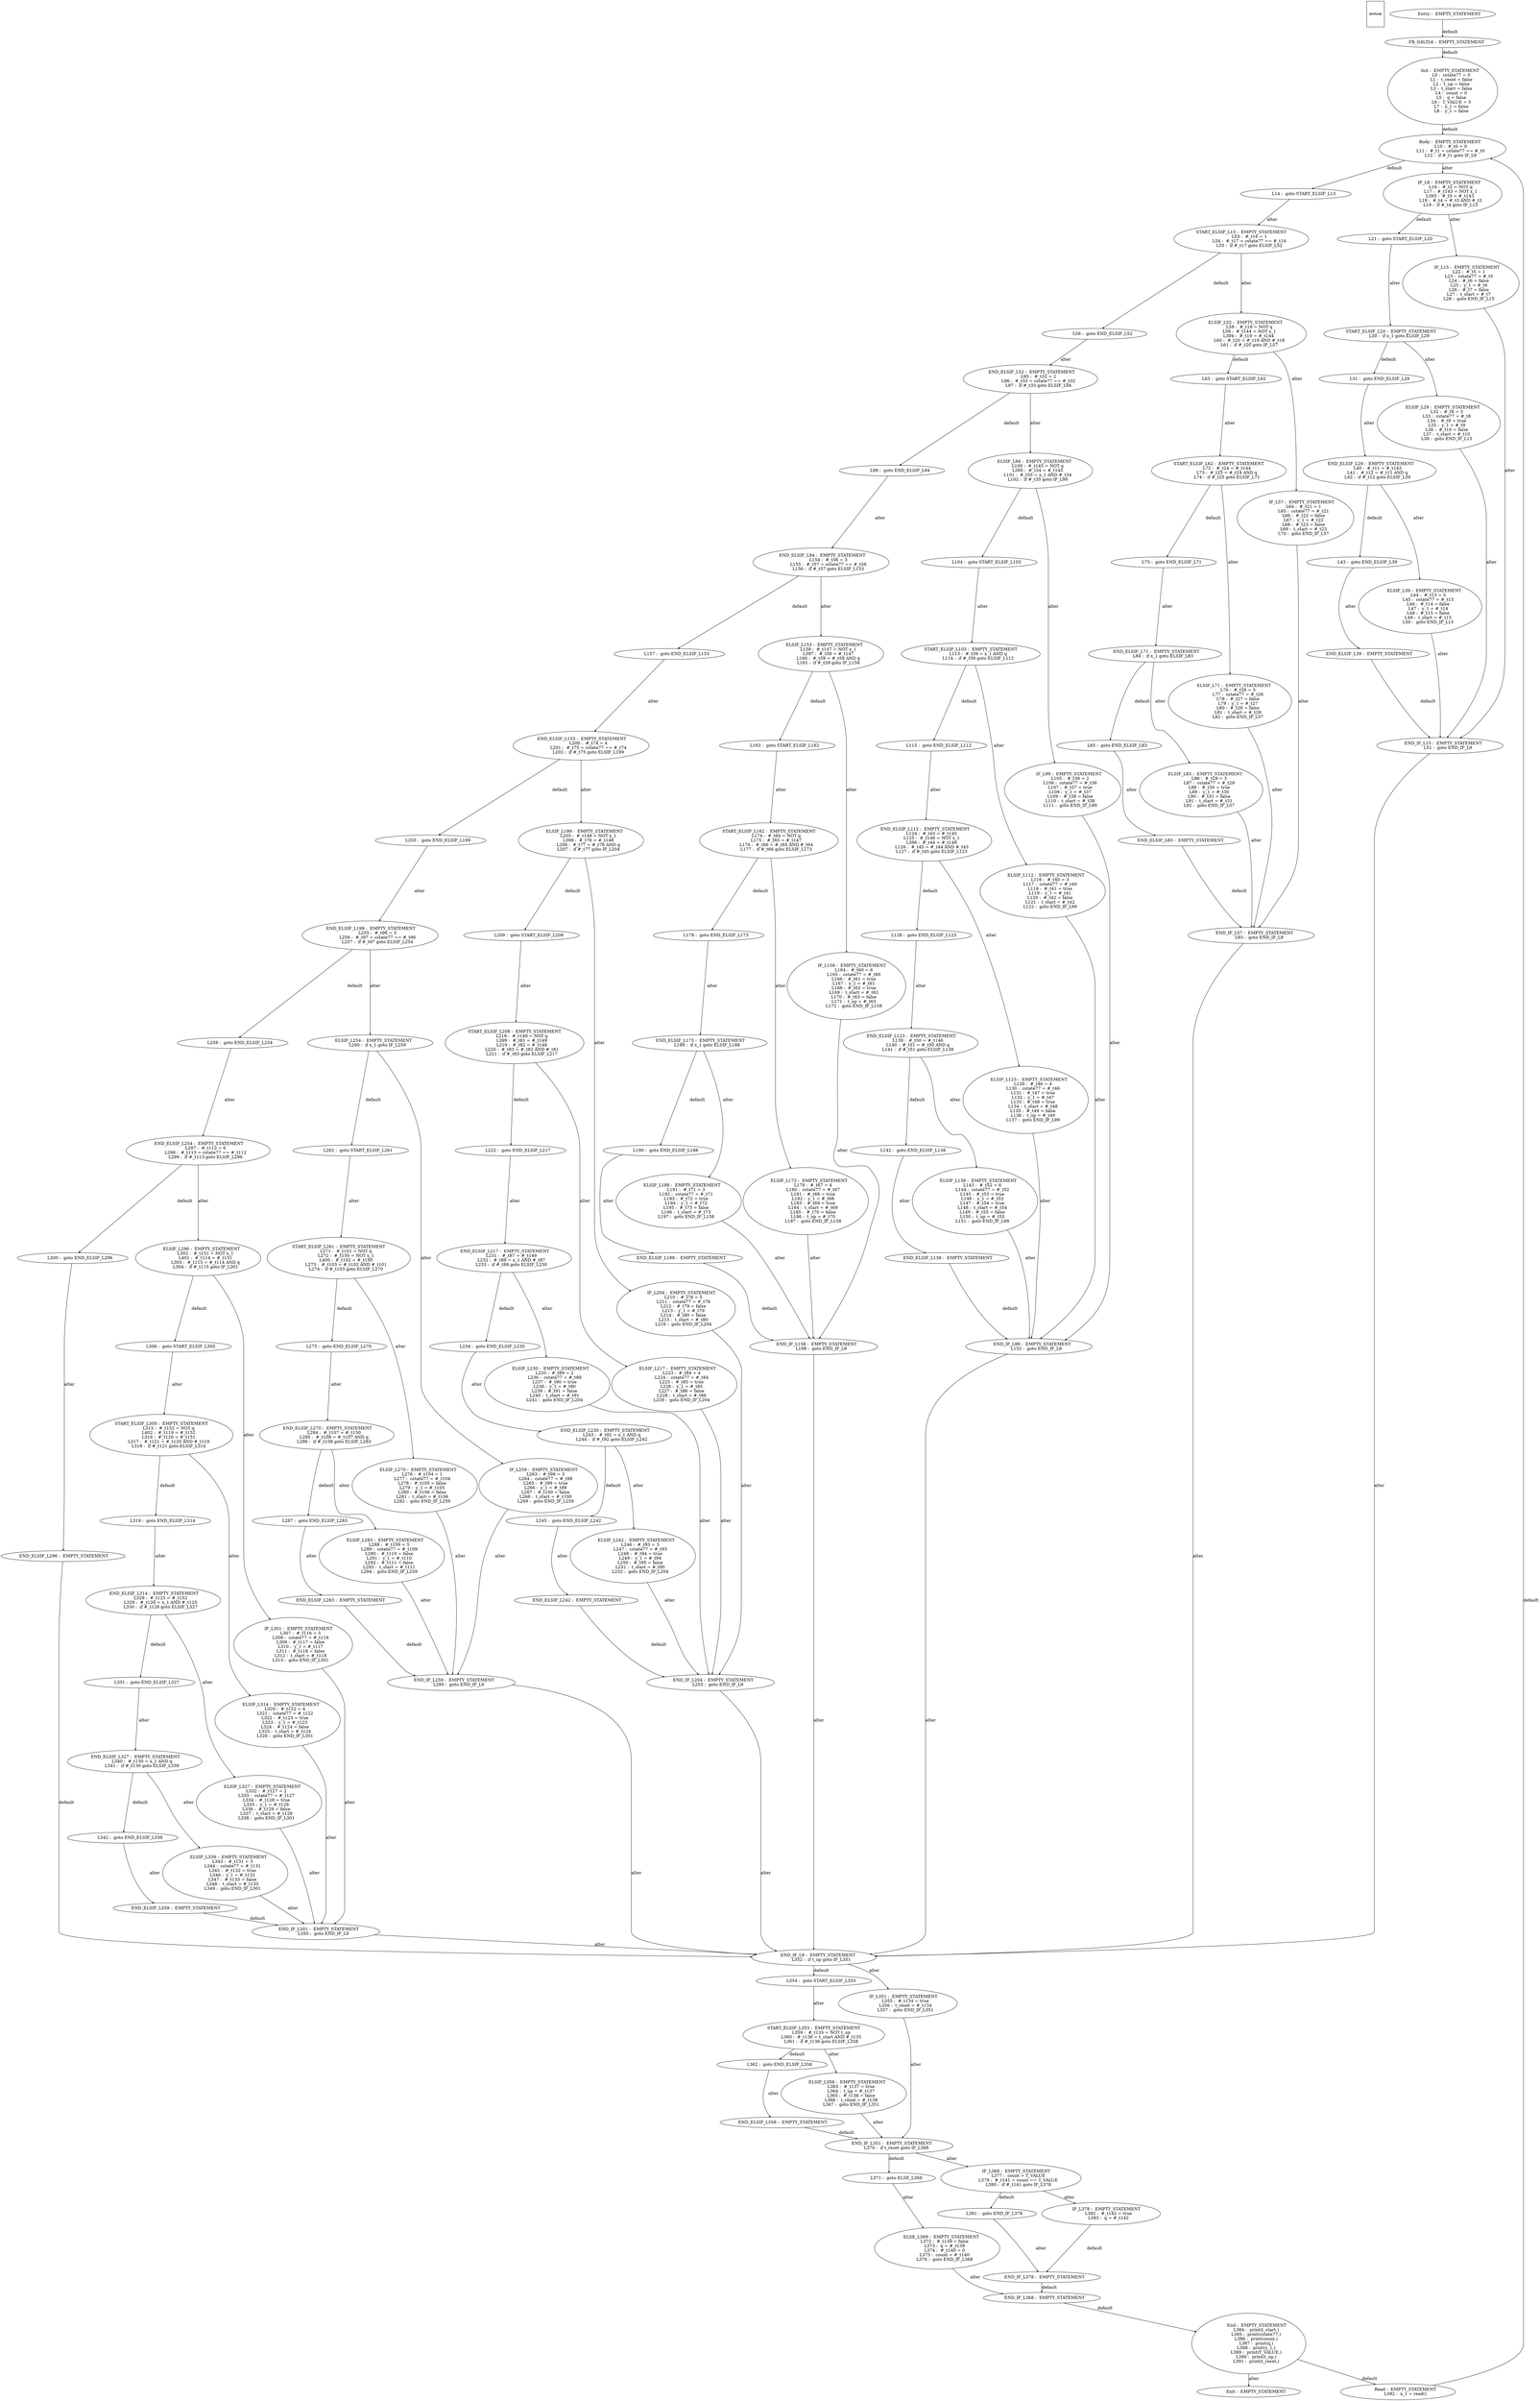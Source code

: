 digraph G {
  ranksep=.25;
  edge [arrowsize=.5]
  domNode [shape=rectangle, fontname="ArialNarrow",
        fontsize=12,  height=1.2];
  "      FB_G4LTL6 :  EMPTY_STATEMENT
"; "           Init :  EMPTY_STATEMENT
             L0 :  cstate77 = 0
             L1 :  t_reset = false
             L2 :  t_up = false
             L3 :  t_start = false
             L4 :  count = 0
             L5 :  q = false
             L6 :  T_VALUE = 5
             L7 :  x_1 = false
             L8 :  y_1 = false
"; "           Body :  EMPTY_STATEMENT
            L10 :  #_t0 = 0
            L11 :  #_t1 = cstate77 == #_t0
            L12 :  if #_t1 goto IF_L9
"; "            L14 :  goto START_ELSIF_L13
"; "          IF_L9 :  EMPTY_STATEMENT
            L16 :  #_t2 = NOT q
            L17 :  #_t143 = NOT x_1
           L393 :  #_t3 = #_t143
            L18 :  #_t4 = #_t3 AND #_t2
            L19 :  if #_t4 goto IF_L15
"; "            L21 :  goto START_ELSIF_L20
"; "         IF_L15 :  EMPTY_STATEMENT
            L22 :  #_t5 = 1
            L23 :  cstate77 = #_t5
            L24 :  #_t6 = false
            L25 :  y_1 = #_t6
            L26 :  #_t7 = false
            L27 :  t_start = #_t7
            L28 :  goto END_IF_L15
"; "START_ELSIF_L20 :  EMPTY_STATEMENT
            L30 :  if x_1 goto ELSIF_L29
"; "            L31 :  goto END_ELSIF_L29
"; "      ELSIF_L29 :  EMPTY_STATEMENT
            L32 :  #_t8 = 3
            L33 :  cstate77 = #_t8
            L34 :  #_t9 = true
            L35 :  y_1 = #_t9
            L36 :  #_t10 = false
            L37 :  t_start = #_t10
            L38 :  goto END_IF_L15
"; "  END_ELSIF_L29 :  EMPTY_STATEMENT
            L40 :  #_t11 = #_t143
            L41 :  #_t12 = #_t11 AND q
            L42 :  if #_t12 goto ELSIF_L39
"; "            L43 :  goto END_ELSIF_L39
"; "      ELSIF_L39 :  EMPTY_STATEMENT
            L44 :  #_t13 = 5
            L45 :  cstate77 = #_t13
            L46 :  #_t14 = false
            L47 :  y_1 = #_t14
            L48 :  #_t15 = false
            L49 :  t_start = #_t15
            L50 :  goto END_IF_L15
"; "  END_ELSIF_L39 :  EMPTY_STATEMENT
"; "     END_IF_L15 :  EMPTY_STATEMENT
            L51 :  goto END_IF_L9
"; "START_ELSIF_L13 :  EMPTY_STATEMENT
            L53 :  #_t16 = 1
            L54 :  #_t17 = cstate77 == #_t16
            L55 :  if #_t17 goto ELSIF_L52
"; "            L56 :  goto END_ELSIF_L52
"; "      ELSIF_L52 :  EMPTY_STATEMENT
            L58 :  #_t18 = NOT q
            L59 :  #_t144 = NOT x_1
           L394 :  #_t19 = #_t144
            L60 :  #_t20 = #_t19 AND #_t18
            L61 :  if #_t20 goto IF_L57
"; "            L63 :  goto START_ELSIF_L62
"; "         IF_L57 :  EMPTY_STATEMENT
            L64 :  #_t21 = 1
            L65 :  cstate77 = #_t21
            L66 :  #_t22 = false
            L67 :  y_1 = #_t22
            L68 :  #_t23 = false
            L69 :  t_start = #_t23
            L70 :  goto END_IF_L57
"; "START_ELSIF_L62 :  EMPTY_STATEMENT
            L72 :  #_t24 = #_t144
            L73 :  #_t25 = #_t24 AND q
            L74 :  if #_t25 goto ELSIF_L71
"; "            L75 :  goto END_ELSIF_L71
"; "      ELSIF_L71 :  EMPTY_STATEMENT
            L76 :  #_t26 = 5
            L77 :  cstate77 = #_t26
            L78 :  #_t27 = false
            L79 :  y_1 = #_t27
            L80 :  #_t28 = false
            L81 :  t_start = #_t28
            L82 :  goto END_IF_L57
"; "  END_ELSIF_L71 :  EMPTY_STATEMENT
            L84 :  if x_1 goto ELSIF_L83
"; "            L85 :  goto END_ELSIF_L83
"; "      ELSIF_L83 :  EMPTY_STATEMENT
            L86 :  #_t29 = 3
            L87 :  cstate77 = #_t29
            L88 :  #_t30 = true
            L89 :  y_1 = #_t30
            L90 :  #_t31 = false
            L91 :  t_start = #_t31
            L92 :  goto END_IF_L57
"; "  END_ELSIF_L83 :  EMPTY_STATEMENT
"; "     END_IF_L57 :  EMPTY_STATEMENT
            L93 :  goto END_IF_L9
"; "  END_ELSIF_L52 :  EMPTY_STATEMENT
            L95 :  #_t32 = 2
            L96 :  #_t33 = cstate77 == #_t32
            L97 :  if #_t33 goto ELSIF_L94
"; "            L98 :  goto END_ELSIF_L94
"; "      ELSIF_L94 :  EMPTY_STATEMENT
           L100 :  #_t145 = NOT q
           L395 :  #_t34 = #_t145
           L101 :  #_t35 = x_1 AND #_t34
           L102 :  if #_t35 goto IF_L99
"; "           L104 :  goto START_ELSIF_L103
"; "         IF_L99 :  EMPTY_STATEMENT
           L105 :  #_t36 = 2
           L106 :  cstate77 = #_t36
           L107 :  #_t37 = true
           L108 :  y_1 = #_t37
           L109 :  #_t38 = false
           L110 :  t_start = #_t38
           L111 :  goto END_IF_L99
"; "START_ELSIF_L103 :  EMPTY_STATEMENT
           L113 :  #_t39 = x_1 AND q
           L114 :  if #_t39 goto ELSIF_L112
"; "           L115 :  goto END_ELSIF_L112
"; "     ELSIF_L112 :  EMPTY_STATEMENT
           L116 :  #_t40 = 3
           L117 :  cstate77 = #_t40
           L118 :  #_t41 = true
           L119 :  y_1 = #_t41
           L120 :  #_t42 = false
           L121 :  t_start = #_t42
           L122 :  goto END_IF_L99
"; " END_ELSIF_L112 :  EMPTY_STATEMENT
           L124 :  #_t43 = #_t145
           L125 :  #_t146 = NOT x_1
           L396 :  #_t44 = #_t146
           L126 :  #_t45 = #_t44 AND #_t43
           L127 :  if #_t45 goto ELSIF_L123
"; "           L128 :  goto END_ELSIF_L123
"; "     ELSIF_L123 :  EMPTY_STATEMENT
           L129 :  #_t46 = 4
           L130 :  cstate77 = #_t46
           L131 :  #_t47 = true
           L132 :  y_1 = #_t47
           L133 :  #_t48 = true
           L134 :  t_start = #_t48
           L135 :  #_t49 = false
           L136 :  t_up = #_t49
           L137 :  goto END_IF_L99
"; " END_ELSIF_L123 :  EMPTY_STATEMENT
           L139 :  #_t50 = #_t146
           L140 :  #_t51 = #_t50 AND q
           L141 :  if #_t51 goto ELSIF_L138
"; "           L142 :  goto END_ELSIF_L138
"; "     ELSIF_L138 :  EMPTY_STATEMENT
           L143 :  #_t52 = 6
           L144 :  cstate77 = #_t52
           L145 :  #_t53 = true
           L146 :  y_1 = #_t53
           L147 :  #_t54 = true
           L148 :  t_start = #_t54
           L149 :  #_t55 = false
           L150 :  t_up = #_t55
           L151 :  goto END_IF_L99
"; " END_ELSIF_L138 :  EMPTY_STATEMENT
"; "     END_IF_L99 :  EMPTY_STATEMENT
           L152 :  goto END_IF_L9
"; "  END_ELSIF_L94 :  EMPTY_STATEMENT
           L154 :  #_t56 = 3
           L155 :  #_t57 = cstate77 == #_t56
           L156 :  if #_t57 goto ELSIF_L153
"; "           L157 :  goto END_ELSIF_L153
"; "     ELSIF_L153 :  EMPTY_STATEMENT
           L159 :  #_t147 = NOT x_1
           L397 :  #_t58 = #_t147
           L160 :  #_t59 = #_t58 AND q
           L161 :  if #_t59 goto IF_L158
"; "           L163 :  goto START_ELSIF_L162
"; "        IF_L158 :  EMPTY_STATEMENT
           L164 :  #_t60 = 6
           L165 :  cstate77 = #_t60
           L166 :  #_t61 = true
           L167 :  y_1 = #_t61
           L168 :  #_t62 = true
           L169 :  t_start = #_t62
           L170 :  #_t63 = false
           L171 :  t_up = #_t63
           L172 :  goto END_IF_L158
"; "START_ELSIF_L162 :  EMPTY_STATEMENT
           L174 :  #_t64 = NOT q
           L175 :  #_t65 = #_t147
           L176 :  #_t66 = #_t65 AND #_t64
           L177 :  if #_t66 goto ELSIF_L173
"; "           L178 :  goto END_ELSIF_L173
"; "     ELSIF_L173 :  EMPTY_STATEMENT
           L179 :  #_t67 = 4
           L180 :  cstate77 = #_t67
           L181 :  #_t68 = true
           L182 :  y_1 = #_t68
           L183 :  #_t69 = true
           L184 :  t_start = #_t69
           L185 :  #_t70 = false
           L186 :  t_up = #_t70
           L187 :  goto END_IF_L158
"; " END_ELSIF_L173 :  EMPTY_STATEMENT
           L189 :  if x_1 goto ELSIF_L188
"; "           L190 :  goto END_ELSIF_L188
"; "     ELSIF_L188 :  EMPTY_STATEMENT
           L191 :  #_t71 = 3
           L192 :  cstate77 = #_t71
           L193 :  #_t72 = true
           L194 :  y_1 = #_t72
           L195 :  #_t73 = false
           L196 :  t_start = #_t73
           L197 :  goto END_IF_L158
"; " END_ELSIF_L188 :  EMPTY_STATEMENT
"; "    END_IF_L158 :  EMPTY_STATEMENT
           L198 :  goto END_IF_L9
"; " END_ELSIF_L153 :  EMPTY_STATEMENT
           L200 :  #_t74 = 4
           L201 :  #_t75 = cstate77 == #_t74
           L202 :  if #_t75 goto ELSIF_L199
"; "           L203 :  goto END_ELSIF_L199
"; "     ELSIF_L199 :  EMPTY_STATEMENT
           L205 :  #_t148 = NOT x_1
           L398 :  #_t76 = #_t148
           L206 :  #_t77 = #_t76 AND q
           L207 :  if #_t77 goto IF_L204
"; "           L209 :  goto START_ELSIF_L208
"; "        IF_L204 :  EMPTY_STATEMENT
           L210 :  #_t78 = 5
           L211 :  cstate77 = #_t78
           L212 :  #_t79 = false
           L213 :  y_1 = #_t79
           L214 :  #_t80 = false
           L215 :  t_start = #_t80
           L216 :  goto END_IF_L204
"; "START_ELSIF_L208 :  EMPTY_STATEMENT
           L218 :  #_t149 = NOT q
           L399 :  #_t81 = #_t149
           L219 :  #_t82 = #_t148
           L220 :  #_t83 = #_t82 AND #_t81
           L221 :  if #_t83 goto ELSIF_L217
"; "           L222 :  goto END_ELSIF_L217
"; "     ELSIF_L217 :  EMPTY_STATEMENT
           L223 :  #_t84 = 4
           L224 :  cstate77 = #_t84
           L225 :  #_t85 = true
           L226 :  y_1 = #_t85
           L227 :  #_t86 = false
           L228 :  t_start = #_t86
           L229 :  goto END_IF_L204
"; " END_ELSIF_L217 :  EMPTY_STATEMENT
           L231 :  #_t87 = #_t149
           L232 :  #_t88 = x_1 AND #_t87
           L233 :  if #_t88 goto ELSIF_L230
"; "           L234 :  goto END_ELSIF_L230
"; "     ELSIF_L230 :  EMPTY_STATEMENT
           L235 :  #_t89 = 2
           L236 :  cstate77 = #_t89
           L237 :  #_t90 = true
           L238 :  y_1 = #_t90
           L239 :  #_t91 = false
           L240 :  t_start = #_t91
           L241 :  goto END_IF_L204
"; " END_ELSIF_L230 :  EMPTY_STATEMENT
           L243 :  #_t92 = x_1 AND q
           L244 :  if #_t92 goto ELSIF_L242
"; "           L245 :  goto END_ELSIF_L242
"; "     ELSIF_L242 :  EMPTY_STATEMENT
           L246 :  #_t93 = 3
           L247 :  cstate77 = #_t93
           L248 :  #_t94 = true
           L249 :  y_1 = #_t94
           L250 :  #_t95 = false
           L251 :  t_start = #_t95
           L252 :  goto END_IF_L204
"; " END_ELSIF_L242 :  EMPTY_STATEMENT
"; "    END_IF_L204 :  EMPTY_STATEMENT
           L253 :  goto END_IF_L9
"; " END_ELSIF_L199 :  EMPTY_STATEMENT
           L255 :  #_t96 = 5
           L256 :  #_t97 = cstate77 == #_t96
           L257 :  if #_t97 goto ELSIF_L254
"; "           L258 :  goto END_ELSIF_L254
"; "     ELSIF_L254 :  EMPTY_STATEMENT
           L260 :  if x_1 goto IF_L259
"; "           L262 :  goto START_ELSIF_L261
"; "        IF_L259 :  EMPTY_STATEMENT
           L263 :  #_t98 = 3
           L264 :  cstate77 = #_t98
           L265 :  #_t99 = true
           L266 :  y_1 = #_t99
           L267 :  #_t100 = false
           L268 :  t_start = #_t100
           L269 :  goto END_IF_L259
"; "START_ELSIF_L261 :  EMPTY_STATEMENT
           L271 :  #_t101 = NOT q
           L272 :  #_t150 = NOT x_1
           L400 :  #_t102 = #_t150
           L273 :  #_t103 = #_t102 AND #_t101
           L274 :  if #_t103 goto ELSIF_L270
"; "           L275 :  goto END_ELSIF_L270
"; "     ELSIF_L270 :  EMPTY_STATEMENT
           L276 :  #_t104 = 1
           L277 :  cstate77 = #_t104
           L278 :  #_t105 = false
           L279 :  y_1 = #_t105
           L280 :  #_t106 = false
           L281 :  t_start = #_t106
           L282 :  goto END_IF_L259
"; " END_ELSIF_L270 :  EMPTY_STATEMENT
           L284 :  #_t107 = #_t150
           L285 :  #_t108 = #_t107 AND q
           L286 :  if #_t108 goto ELSIF_L283
"; "           L287 :  goto END_ELSIF_L283
"; "     ELSIF_L283 :  EMPTY_STATEMENT
           L288 :  #_t109 = 5
           L289 :  cstate77 = #_t109
           L290 :  #_t110 = false
           L291 :  y_1 = #_t110
           L292 :  #_t111 = false
           L293 :  t_start = #_t111
           L294 :  goto END_IF_L259
"; " END_ELSIF_L283 :  EMPTY_STATEMENT
"; "    END_IF_L259 :  EMPTY_STATEMENT
           L295 :  goto END_IF_L9
"; " END_ELSIF_L254 :  EMPTY_STATEMENT
           L297 :  #_t112 = 6
           L298 :  #_t113 = cstate77 == #_t112
           L299 :  if #_t113 goto ELSIF_L296
"; "           L300 :  goto END_ELSIF_L296
"; "     ELSIF_L296 :  EMPTY_STATEMENT
           L302 :  #_t151 = NOT x_1
           L401 :  #_t114 = #_t151
           L303 :  #_t115 = #_t114 AND q
           L304 :  if #_t115 goto IF_L301
"; "           L306 :  goto START_ELSIF_L305
"; "        IF_L301 :  EMPTY_STATEMENT
           L307 :  #_t116 = 5
           L308 :  cstate77 = #_t116
           L309 :  #_t117 = false
           L310 :  y_1 = #_t117
           L311 :  #_t118 = false
           L312 :  t_start = #_t118
           L313 :  goto END_IF_L301
"; "START_ELSIF_L305 :  EMPTY_STATEMENT
           L315 :  #_t152 = NOT q
           L402 :  #_t119 = #_t152
           L316 :  #_t120 = #_t151
           L317 :  #_t121 = #_t120 AND #_t119
           L318 :  if #_t121 goto ELSIF_L314
"; "           L319 :  goto END_ELSIF_L314
"; "     ELSIF_L314 :  EMPTY_STATEMENT
           L320 :  #_t122 = 4
           L321 :  cstate77 = #_t122
           L322 :  #_t123 = true
           L323 :  y_1 = #_t123
           L324 :  #_t124 = false
           L325 :  t_start = #_t124
           L326 :  goto END_IF_L301
"; " END_ELSIF_L314 :  EMPTY_STATEMENT
           L328 :  #_t125 = #_t152
           L329 :  #_t126 = x_1 AND #_t125
           L330 :  if #_t126 goto ELSIF_L327
"; "           L331 :  goto END_ELSIF_L327
"; "     ELSIF_L327 :  EMPTY_STATEMENT
           L332 :  #_t127 = 2
           L333 :  cstate77 = #_t127
           L334 :  #_t128 = true
           L335 :  y_1 = #_t128
           L336 :  #_t129 = false
           L337 :  t_start = #_t129
           L338 :  goto END_IF_L301
"; " END_ELSIF_L327 :  EMPTY_STATEMENT
           L340 :  #_t130 = x_1 AND q
           L341 :  if #_t130 goto ELSIF_L339
"; "           L342 :  goto END_ELSIF_L339
"; "     ELSIF_L339 :  EMPTY_STATEMENT
           L343 :  #_t131 = 3
           L344 :  cstate77 = #_t131
           L345 :  #_t132 = true
           L346 :  y_1 = #_t132
           L347 :  #_t133 = false
           L348 :  t_start = #_t133
           L349 :  goto END_IF_L301
"; " END_ELSIF_L339 :  EMPTY_STATEMENT
"; "    END_IF_L301 :  EMPTY_STATEMENT
           L350 :  goto END_IF_L9
"; " END_ELSIF_L296 :  EMPTY_STATEMENT
"; "      END_IF_L9 :  EMPTY_STATEMENT
           L352 :  if t_up goto IF_L351
"; "           L354 :  goto START_ELSIF_L353
"; "        IF_L351 :  EMPTY_STATEMENT
           L355 :  #_t134 = true
           L356 :  t_reset = #_t134
           L357 :  goto END_IF_L351
"; "START_ELSIF_L353 :  EMPTY_STATEMENT
           L359 :  #_t135 = NOT t_up
           L360 :  #_t136 = t_start AND #_t135
           L361 :  if #_t136 goto ELSIF_L358
"; "           L362 :  goto END_ELSIF_L358
"; "     ELSIF_L358 :  EMPTY_STATEMENT
           L363 :  #_t137 = true
           L364 :  t_up = #_t137
           L365 :  #_t138 = false
           L366 :  t_reset = #_t138
           L367 :  goto END_IF_L351
"; " END_ELSIF_L358 :  EMPTY_STATEMENT
"; "    END_IF_L351 :  EMPTY_STATEMENT
           L370 :  if t_reset goto IF_L368
"; "           L371 :  goto ELSE_L369
"; "      ELSE_L369 :  EMPTY_STATEMENT
           L372 :  #_t139 = false
           L373 :  q = #_t139
           L374 :  #_t140 = 0
           L375 :  count = #_t140
           L376 :  goto END_IF_L368
"; "        IF_L368 :  EMPTY_STATEMENT
           L377 :  count = T_VALUE
           L379 :  #_t141 = count == T_VALUE
           L380 :  if #_t141 goto IF_L378
"; "           L381 :  goto END_IF_L378
"; "        IF_L378 :  EMPTY_STATEMENT
           L382 :  #_t142 = true
           L383 :  q = #_t142
"; "    END_IF_L378 :  EMPTY_STATEMENT
"; "    END_IF_L368 :  EMPTY_STATEMENT
"; "          Entry :  EMPTY_STATEMENT
"; "            End :  EMPTY_STATEMENT
           L384 :  print(t_start,)
           L385 :  print(cstate77,)
           L386 :  print(count,)
           L387 :  print(q,)
           L388 :  print(y_1,)
           L389 :  print(T_VALUE,)
           L390 :  print(t_up,)
           L391 :  print(t_reset,)
"; "           Exit :  EMPTY_STATEMENT
"; "           Read :  EMPTY_STATEMENT
           L392 :  x_1 = read()
"; 
  "      FB_G4LTL6 :  EMPTY_STATEMENT
" -> "           Init :  EMPTY_STATEMENT
             L0 :  cstate77 = 0
             L1 :  t_reset = false
             L2 :  t_up = false
             L3 :  t_start = false
             L4 :  count = 0
             L5 :  q = false
             L6 :  T_VALUE = 5
             L7 :  x_1 = false
             L8 :  y_1 = false
"  [label="default"];
  "           Init :  EMPTY_STATEMENT
             L0 :  cstate77 = 0
             L1 :  t_reset = false
             L2 :  t_up = false
             L3 :  t_start = false
             L4 :  count = 0
             L5 :  q = false
             L6 :  T_VALUE = 5
             L7 :  x_1 = false
             L8 :  y_1 = false
" -> "           Body :  EMPTY_STATEMENT
            L10 :  #_t0 = 0
            L11 :  #_t1 = cstate77 == #_t0
            L12 :  if #_t1 goto IF_L9
"  [label="default"];
  "           Body :  EMPTY_STATEMENT
            L10 :  #_t0 = 0
            L11 :  #_t1 = cstate77 == #_t0
            L12 :  if #_t1 goto IF_L9
" -> "            L14 :  goto START_ELSIF_L13
"  [label="default"];
  "           Body :  EMPTY_STATEMENT
            L10 :  #_t0 = 0
            L11 :  #_t1 = cstate77 == #_t0
            L12 :  if #_t1 goto IF_L9
" -> "          IF_L9 :  EMPTY_STATEMENT
            L16 :  #_t2 = NOT q
            L17 :  #_t143 = NOT x_1
           L393 :  #_t3 = #_t143
            L18 :  #_t4 = #_t3 AND #_t2
            L19 :  if #_t4 goto IF_L15
"  [label="alter"];
  "            L14 :  goto START_ELSIF_L13
" -> "START_ELSIF_L13 :  EMPTY_STATEMENT
            L53 :  #_t16 = 1
            L54 :  #_t17 = cstate77 == #_t16
            L55 :  if #_t17 goto ELSIF_L52
"  [label="alter"];
  "          IF_L9 :  EMPTY_STATEMENT
            L16 :  #_t2 = NOT q
            L17 :  #_t143 = NOT x_1
           L393 :  #_t3 = #_t143
            L18 :  #_t4 = #_t3 AND #_t2
            L19 :  if #_t4 goto IF_L15
" -> "            L21 :  goto START_ELSIF_L20
"  [label="default"];
  "          IF_L9 :  EMPTY_STATEMENT
            L16 :  #_t2 = NOT q
            L17 :  #_t143 = NOT x_1
           L393 :  #_t3 = #_t143
            L18 :  #_t4 = #_t3 AND #_t2
            L19 :  if #_t4 goto IF_L15
" -> "         IF_L15 :  EMPTY_STATEMENT
            L22 :  #_t5 = 1
            L23 :  cstate77 = #_t5
            L24 :  #_t6 = false
            L25 :  y_1 = #_t6
            L26 :  #_t7 = false
            L27 :  t_start = #_t7
            L28 :  goto END_IF_L15
"  [label="alter"];
  "            L21 :  goto START_ELSIF_L20
" -> "START_ELSIF_L20 :  EMPTY_STATEMENT
            L30 :  if x_1 goto ELSIF_L29
"  [label="alter"];
  "         IF_L15 :  EMPTY_STATEMENT
            L22 :  #_t5 = 1
            L23 :  cstate77 = #_t5
            L24 :  #_t6 = false
            L25 :  y_1 = #_t6
            L26 :  #_t7 = false
            L27 :  t_start = #_t7
            L28 :  goto END_IF_L15
" -> "     END_IF_L15 :  EMPTY_STATEMENT
            L51 :  goto END_IF_L9
"  [label="alter"];
  "START_ELSIF_L20 :  EMPTY_STATEMENT
            L30 :  if x_1 goto ELSIF_L29
" -> "            L31 :  goto END_ELSIF_L29
"  [label="default"];
  "START_ELSIF_L20 :  EMPTY_STATEMENT
            L30 :  if x_1 goto ELSIF_L29
" -> "      ELSIF_L29 :  EMPTY_STATEMENT
            L32 :  #_t8 = 3
            L33 :  cstate77 = #_t8
            L34 :  #_t9 = true
            L35 :  y_1 = #_t9
            L36 :  #_t10 = false
            L37 :  t_start = #_t10
            L38 :  goto END_IF_L15
"  [label="alter"];
  "            L31 :  goto END_ELSIF_L29
" -> "  END_ELSIF_L29 :  EMPTY_STATEMENT
            L40 :  #_t11 = #_t143
            L41 :  #_t12 = #_t11 AND q
            L42 :  if #_t12 goto ELSIF_L39
"  [label="alter"];
  "      ELSIF_L29 :  EMPTY_STATEMENT
            L32 :  #_t8 = 3
            L33 :  cstate77 = #_t8
            L34 :  #_t9 = true
            L35 :  y_1 = #_t9
            L36 :  #_t10 = false
            L37 :  t_start = #_t10
            L38 :  goto END_IF_L15
" -> "     END_IF_L15 :  EMPTY_STATEMENT
            L51 :  goto END_IF_L9
"  [label="alter"];
  "  END_ELSIF_L29 :  EMPTY_STATEMENT
            L40 :  #_t11 = #_t143
            L41 :  #_t12 = #_t11 AND q
            L42 :  if #_t12 goto ELSIF_L39
" -> "            L43 :  goto END_ELSIF_L39
"  [label="default"];
  "  END_ELSIF_L29 :  EMPTY_STATEMENT
            L40 :  #_t11 = #_t143
            L41 :  #_t12 = #_t11 AND q
            L42 :  if #_t12 goto ELSIF_L39
" -> "      ELSIF_L39 :  EMPTY_STATEMENT
            L44 :  #_t13 = 5
            L45 :  cstate77 = #_t13
            L46 :  #_t14 = false
            L47 :  y_1 = #_t14
            L48 :  #_t15 = false
            L49 :  t_start = #_t15
            L50 :  goto END_IF_L15
"  [label="alter"];
  "            L43 :  goto END_ELSIF_L39
" -> "  END_ELSIF_L39 :  EMPTY_STATEMENT
"  [label="alter"];
  "      ELSIF_L39 :  EMPTY_STATEMENT
            L44 :  #_t13 = 5
            L45 :  cstate77 = #_t13
            L46 :  #_t14 = false
            L47 :  y_1 = #_t14
            L48 :  #_t15 = false
            L49 :  t_start = #_t15
            L50 :  goto END_IF_L15
" -> "     END_IF_L15 :  EMPTY_STATEMENT
            L51 :  goto END_IF_L9
"  [label="alter"];
  "  END_ELSIF_L39 :  EMPTY_STATEMENT
" -> "     END_IF_L15 :  EMPTY_STATEMENT
            L51 :  goto END_IF_L9
"  [label="default"];
  "     END_IF_L15 :  EMPTY_STATEMENT
            L51 :  goto END_IF_L9
" -> "      END_IF_L9 :  EMPTY_STATEMENT
           L352 :  if t_up goto IF_L351
"  [label="alter"];
  "START_ELSIF_L13 :  EMPTY_STATEMENT
            L53 :  #_t16 = 1
            L54 :  #_t17 = cstate77 == #_t16
            L55 :  if #_t17 goto ELSIF_L52
" -> "            L56 :  goto END_ELSIF_L52
"  [label="default"];
  "START_ELSIF_L13 :  EMPTY_STATEMENT
            L53 :  #_t16 = 1
            L54 :  #_t17 = cstate77 == #_t16
            L55 :  if #_t17 goto ELSIF_L52
" -> "      ELSIF_L52 :  EMPTY_STATEMENT
            L58 :  #_t18 = NOT q
            L59 :  #_t144 = NOT x_1
           L394 :  #_t19 = #_t144
            L60 :  #_t20 = #_t19 AND #_t18
            L61 :  if #_t20 goto IF_L57
"  [label="alter"];
  "            L56 :  goto END_ELSIF_L52
" -> "  END_ELSIF_L52 :  EMPTY_STATEMENT
            L95 :  #_t32 = 2
            L96 :  #_t33 = cstate77 == #_t32
            L97 :  if #_t33 goto ELSIF_L94
"  [label="alter"];
  "      ELSIF_L52 :  EMPTY_STATEMENT
            L58 :  #_t18 = NOT q
            L59 :  #_t144 = NOT x_1
           L394 :  #_t19 = #_t144
            L60 :  #_t20 = #_t19 AND #_t18
            L61 :  if #_t20 goto IF_L57
" -> "            L63 :  goto START_ELSIF_L62
"  [label="default"];
  "      ELSIF_L52 :  EMPTY_STATEMENT
            L58 :  #_t18 = NOT q
            L59 :  #_t144 = NOT x_1
           L394 :  #_t19 = #_t144
            L60 :  #_t20 = #_t19 AND #_t18
            L61 :  if #_t20 goto IF_L57
" -> "         IF_L57 :  EMPTY_STATEMENT
            L64 :  #_t21 = 1
            L65 :  cstate77 = #_t21
            L66 :  #_t22 = false
            L67 :  y_1 = #_t22
            L68 :  #_t23 = false
            L69 :  t_start = #_t23
            L70 :  goto END_IF_L57
"  [label="alter"];
  "            L63 :  goto START_ELSIF_L62
" -> "START_ELSIF_L62 :  EMPTY_STATEMENT
            L72 :  #_t24 = #_t144
            L73 :  #_t25 = #_t24 AND q
            L74 :  if #_t25 goto ELSIF_L71
"  [label="alter"];
  "         IF_L57 :  EMPTY_STATEMENT
            L64 :  #_t21 = 1
            L65 :  cstate77 = #_t21
            L66 :  #_t22 = false
            L67 :  y_1 = #_t22
            L68 :  #_t23 = false
            L69 :  t_start = #_t23
            L70 :  goto END_IF_L57
" -> "     END_IF_L57 :  EMPTY_STATEMENT
            L93 :  goto END_IF_L9
"  [label="alter"];
  "START_ELSIF_L62 :  EMPTY_STATEMENT
            L72 :  #_t24 = #_t144
            L73 :  #_t25 = #_t24 AND q
            L74 :  if #_t25 goto ELSIF_L71
" -> "            L75 :  goto END_ELSIF_L71
"  [label="default"];
  "START_ELSIF_L62 :  EMPTY_STATEMENT
            L72 :  #_t24 = #_t144
            L73 :  #_t25 = #_t24 AND q
            L74 :  if #_t25 goto ELSIF_L71
" -> "      ELSIF_L71 :  EMPTY_STATEMENT
            L76 :  #_t26 = 5
            L77 :  cstate77 = #_t26
            L78 :  #_t27 = false
            L79 :  y_1 = #_t27
            L80 :  #_t28 = false
            L81 :  t_start = #_t28
            L82 :  goto END_IF_L57
"  [label="alter"];
  "            L75 :  goto END_ELSIF_L71
" -> "  END_ELSIF_L71 :  EMPTY_STATEMENT
            L84 :  if x_1 goto ELSIF_L83
"  [label="alter"];
  "      ELSIF_L71 :  EMPTY_STATEMENT
            L76 :  #_t26 = 5
            L77 :  cstate77 = #_t26
            L78 :  #_t27 = false
            L79 :  y_1 = #_t27
            L80 :  #_t28 = false
            L81 :  t_start = #_t28
            L82 :  goto END_IF_L57
" -> "     END_IF_L57 :  EMPTY_STATEMENT
            L93 :  goto END_IF_L9
"  [label="alter"];
  "  END_ELSIF_L71 :  EMPTY_STATEMENT
            L84 :  if x_1 goto ELSIF_L83
" -> "            L85 :  goto END_ELSIF_L83
"  [label="default"];
  "  END_ELSIF_L71 :  EMPTY_STATEMENT
            L84 :  if x_1 goto ELSIF_L83
" -> "      ELSIF_L83 :  EMPTY_STATEMENT
            L86 :  #_t29 = 3
            L87 :  cstate77 = #_t29
            L88 :  #_t30 = true
            L89 :  y_1 = #_t30
            L90 :  #_t31 = false
            L91 :  t_start = #_t31
            L92 :  goto END_IF_L57
"  [label="alter"];
  "            L85 :  goto END_ELSIF_L83
" -> "  END_ELSIF_L83 :  EMPTY_STATEMENT
"  [label="alter"];
  "      ELSIF_L83 :  EMPTY_STATEMENT
            L86 :  #_t29 = 3
            L87 :  cstate77 = #_t29
            L88 :  #_t30 = true
            L89 :  y_1 = #_t30
            L90 :  #_t31 = false
            L91 :  t_start = #_t31
            L92 :  goto END_IF_L57
" -> "     END_IF_L57 :  EMPTY_STATEMENT
            L93 :  goto END_IF_L9
"  [label="alter"];
  "  END_ELSIF_L83 :  EMPTY_STATEMENT
" -> "     END_IF_L57 :  EMPTY_STATEMENT
            L93 :  goto END_IF_L9
"  [label="default"];
  "     END_IF_L57 :  EMPTY_STATEMENT
            L93 :  goto END_IF_L9
" -> "      END_IF_L9 :  EMPTY_STATEMENT
           L352 :  if t_up goto IF_L351
"  [label="alter"];
  "  END_ELSIF_L52 :  EMPTY_STATEMENT
            L95 :  #_t32 = 2
            L96 :  #_t33 = cstate77 == #_t32
            L97 :  if #_t33 goto ELSIF_L94
" -> "            L98 :  goto END_ELSIF_L94
"  [label="default"];
  "  END_ELSIF_L52 :  EMPTY_STATEMENT
            L95 :  #_t32 = 2
            L96 :  #_t33 = cstate77 == #_t32
            L97 :  if #_t33 goto ELSIF_L94
" -> "      ELSIF_L94 :  EMPTY_STATEMENT
           L100 :  #_t145 = NOT q
           L395 :  #_t34 = #_t145
           L101 :  #_t35 = x_1 AND #_t34
           L102 :  if #_t35 goto IF_L99
"  [label="alter"];
  "            L98 :  goto END_ELSIF_L94
" -> "  END_ELSIF_L94 :  EMPTY_STATEMENT
           L154 :  #_t56 = 3
           L155 :  #_t57 = cstate77 == #_t56
           L156 :  if #_t57 goto ELSIF_L153
"  [label="alter"];
  "      ELSIF_L94 :  EMPTY_STATEMENT
           L100 :  #_t145 = NOT q
           L395 :  #_t34 = #_t145
           L101 :  #_t35 = x_1 AND #_t34
           L102 :  if #_t35 goto IF_L99
" -> "           L104 :  goto START_ELSIF_L103
"  [label="default"];
  "      ELSIF_L94 :  EMPTY_STATEMENT
           L100 :  #_t145 = NOT q
           L395 :  #_t34 = #_t145
           L101 :  #_t35 = x_1 AND #_t34
           L102 :  if #_t35 goto IF_L99
" -> "         IF_L99 :  EMPTY_STATEMENT
           L105 :  #_t36 = 2
           L106 :  cstate77 = #_t36
           L107 :  #_t37 = true
           L108 :  y_1 = #_t37
           L109 :  #_t38 = false
           L110 :  t_start = #_t38
           L111 :  goto END_IF_L99
"  [label="alter"];
  "           L104 :  goto START_ELSIF_L103
" -> "START_ELSIF_L103 :  EMPTY_STATEMENT
           L113 :  #_t39 = x_1 AND q
           L114 :  if #_t39 goto ELSIF_L112
"  [label="alter"];
  "         IF_L99 :  EMPTY_STATEMENT
           L105 :  #_t36 = 2
           L106 :  cstate77 = #_t36
           L107 :  #_t37 = true
           L108 :  y_1 = #_t37
           L109 :  #_t38 = false
           L110 :  t_start = #_t38
           L111 :  goto END_IF_L99
" -> "     END_IF_L99 :  EMPTY_STATEMENT
           L152 :  goto END_IF_L9
"  [label="alter"];
  "START_ELSIF_L103 :  EMPTY_STATEMENT
           L113 :  #_t39 = x_1 AND q
           L114 :  if #_t39 goto ELSIF_L112
" -> "           L115 :  goto END_ELSIF_L112
"  [label="default"];
  "START_ELSIF_L103 :  EMPTY_STATEMENT
           L113 :  #_t39 = x_1 AND q
           L114 :  if #_t39 goto ELSIF_L112
" -> "     ELSIF_L112 :  EMPTY_STATEMENT
           L116 :  #_t40 = 3
           L117 :  cstate77 = #_t40
           L118 :  #_t41 = true
           L119 :  y_1 = #_t41
           L120 :  #_t42 = false
           L121 :  t_start = #_t42
           L122 :  goto END_IF_L99
"  [label="alter"];
  "           L115 :  goto END_ELSIF_L112
" -> " END_ELSIF_L112 :  EMPTY_STATEMENT
           L124 :  #_t43 = #_t145
           L125 :  #_t146 = NOT x_1
           L396 :  #_t44 = #_t146
           L126 :  #_t45 = #_t44 AND #_t43
           L127 :  if #_t45 goto ELSIF_L123
"  [label="alter"];
  "     ELSIF_L112 :  EMPTY_STATEMENT
           L116 :  #_t40 = 3
           L117 :  cstate77 = #_t40
           L118 :  #_t41 = true
           L119 :  y_1 = #_t41
           L120 :  #_t42 = false
           L121 :  t_start = #_t42
           L122 :  goto END_IF_L99
" -> "     END_IF_L99 :  EMPTY_STATEMENT
           L152 :  goto END_IF_L9
"  [label="alter"];
  " END_ELSIF_L112 :  EMPTY_STATEMENT
           L124 :  #_t43 = #_t145
           L125 :  #_t146 = NOT x_1
           L396 :  #_t44 = #_t146
           L126 :  #_t45 = #_t44 AND #_t43
           L127 :  if #_t45 goto ELSIF_L123
" -> "           L128 :  goto END_ELSIF_L123
"  [label="default"];
  " END_ELSIF_L112 :  EMPTY_STATEMENT
           L124 :  #_t43 = #_t145
           L125 :  #_t146 = NOT x_1
           L396 :  #_t44 = #_t146
           L126 :  #_t45 = #_t44 AND #_t43
           L127 :  if #_t45 goto ELSIF_L123
" -> "     ELSIF_L123 :  EMPTY_STATEMENT
           L129 :  #_t46 = 4
           L130 :  cstate77 = #_t46
           L131 :  #_t47 = true
           L132 :  y_1 = #_t47
           L133 :  #_t48 = true
           L134 :  t_start = #_t48
           L135 :  #_t49 = false
           L136 :  t_up = #_t49
           L137 :  goto END_IF_L99
"  [label="alter"];
  "           L128 :  goto END_ELSIF_L123
" -> " END_ELSIF_L123 :  EMPTY_STATEMENT
           L139 :  #_t50 = #_t146
           L140 :  #_t51 = #_t50 AND q
           L141 :  if #_t51 goto ELSIF_L138
"  [label="alter"];
  "     ELSIF_L123 :  EMPTY_STATEMENT
           L129 :  #_t46 = 4
           L130 :  cstate77 = #_t46
           L131 :  #_t47 = true
           L132 :  y_1 = #_t47
           L133 :  #_t48 = true
           L134 :  t_start = #_t48
           L135 :  #_t49 = false
           L136 :  t_up = #_t49
           L137 :  goto END_IF_L99
" -> "     END_IF_L99 :  EMPTY_STATEMENT
           L152 :  goto END_IF_L9
"  [label="alter"];
  " END_ELSIF_L123 :  EMPTY_STATEMENT
           L139 :  #_t50 = #_t146
           L140 :  #_t51 = #_t50 AND q
           L141 :  if #_t51 goto ELSIF_L138
" -> "           L142 :  goto END_ELSIF_L138
"  [label="default"];
  " END_ELSIF_L123 :  EMPTY_STATEMENT
           L139 :  #_t50 = #_t146
           L140 :  #_t51 = #_t50 AND q
           L141 :  if #_t51 goto ELSIF_L138
" -> "     ELSIF_L138 :  EMPTY_STATEMENT
           L143 :  #_t52 = 6
           L144 :  cstate77 = #_t52
           L145 :  #_t53 = true
           L146 :  y_1 = #_t53
           L147 :  #_t54 = true
           L148 :  t_start = #_t54
           L149 :  #_t55 = false
           L150 :  t_up = #_t55
           L151 :  goto END_IF_L99
"  [label="alter"];
  "           L142 :  goto END_ELSIF_L138
" -> " END_ELSIF_L138 :  EMPTY_STATEMENT
"  [label="alter"];
  "     ELSIF_L138 :  EMPTY_STATEMENT
           L143 :  #_t52 = 6
           L144 :  cstate77 = #_t52
           L145 :  #_t53 = true
           L146 :  y_1 = #_t53
           L147 :  #_t54 = true
           L148 :  t_start = #_t54
           L149 :  #_t55 = false
           L150 :  t_up = #_t55
           L151 :  goto END_IF_L99
" -> "     END_IF_L99 :  EMPTY_STATEMENT
           L152 :  goto END_IF_L9
"  [label="alter"];
  " END_ELSIF_L138 :  EMPTY_STATEMENT
" -> "     END_IF_L99 :  EMPTY_STATEMENT
           L152 :  goto END_IF_L9
"  [label="default"];
  "     END_IF_L99 :  EMPTY_STATEMENT
           L152 :  goto END_IF_L9
" -> "      END_IF_L9 :  EMPTY_STATEMENT
           L352 :  if t_up goto IF_L351
"  [label="alter"];
  "  END_ELSIF_L94 :  EMPTY_STATEMENT
           L154 :  #_t56 = 3
           L155 :  #_t57 = cstate77 == #_t56
           L156 :  if #_t57 goto ELSIF_L153
" -> "           L157 :  goto END_ELSIF_L153
"  [label="default"];
  "  END_ELSIF_L94 :  EMPTY_STATEMENT
           L154 :  #_t56 = 3
           L155 :  #_t57 = cstate77 == #_t56
           L156 :  if #_t57 goto ELSIF_L153
" -> "     ELSIF_L153 :  EMPTY_STATEMENT
           L159 :  #_t147 = NOT x_1
           L397 :  #_t58 = #_t147
           L160 :  #_t59 = #_t58 AND q
           L161 :  if #_t59 goto IF_L158
"  [label="alter"];
  "           L157 :  goto END_ELSIF_L153
" -> " END_ELSIF_L153 :  EMPTY_STATEMENT
           L200 :  #_t74 = 4
           L201 :  #_t75 = cstate77 == #_t74
           L202 :  if #_t75 goto ELSIF_L199
"  [label="alter"];
  "     ELSIF_L153 :  EMPTY_STATEMENT
           L159 :  #_t147 = NOT x_1
           L397 :  #_t58 = #_t147
           L160 :  #_t59 = #_t58 AND q
           L161 :  if #_t59 goto IF_L158
" -> "           L163 :  goto START_ELSIF_L162
"  [label="default"];
  "     ELSIF_L153 :  EMPTY_STATEMENT
           L159 :  #_t147 = NOT x_1
           L397 :  #_t58 = #_t147
           L160 :  #_t59 = #_t58 AND q
           L161 :  if #_t59 goto IF_L158
" -> "        IF_L158 :  EMPTY_STATEMENT
           L164 :  #_t60 = 6
           L165 :  cstate77 = #_t60
           L166 :  #_t61 = true
           L167 :  y_1 = #_t61
           L168 :  #_t62 = true
           L169 :  t_start = #_t62
           L170 :  #_t63 = false
           L171 :  t_up = #_t63
           L172 :  goto END_IF_L158
"  [label="alter"];
  "           L163 :  goto START_ELSIF_L162
" -> "START_ELSIF_L162 :  EMPTY_STATEMENT
           L174 :  #_t64 = NOT q
           L175 :  #_t65 = #_t147
           L176 :  #_t66 = #_t65 AND #_t64
           L177 :  if #_t66 goto ELSIF_L173
"  [label="alter"];
  "        IF_L158 :  EMPTY_STATEMENT
           L164 :  #_t60 = 6
           L165 :  cstate77 = #_t60
           L166 :  #_t61 = true
           L167 :  y_1 = #_t61
           L168 :  #_t62 = true
           L169 :  t_start = #_t62
           L170 :  #_t63 = false
           L171 :  t_up = #_t63
           L172 :  goto END_IF_L158
" -> "    END_IF_L158 :  EMPTY_STATEMENT
           L198 :  goto END_IF_L9
"  [label="alter"];
  "START_ELSIF_L162 :  EMPTY_STATEMENT
           L174 :  #_t64 = NOT q
           L175 :  #_t65 = #_t147
           L176 :  #_t66 = #_t65 AND #_t64
           L177 :  if #_t66 goto ELSIF_L173
" -> "           L178 :  goto END_ELSIF_L173
"  [label="default"];
  "START_ELSIF_L162 :  EMPTY_STATEMENT
           L174 :  #_t64 = NOT q
           L175 :  #_t65 = #_t147
           L176 :  #_t66 = #_t65 AND #_t64
           L177 :  if #_t66 goto ELSIF_L173
" -> "     ELSIF_L173 :  EMPTY_STATEMENT
           L179 :  #_t67 = 4
           L180 :  cstate77 = #_t67
           L181 :  #_t68 = true
           L182 :  y_1 = #_t68
           L183 :  #_t69 = true
           L184 :  t_start = #_t69
           L185 :  #_t70 = false
           L186 :  t_up = #_t70
           L187 :  goto END_IF_L158
"  [label="alter"];
  "           L178 :  goto END_ELSIF_L173
" -> " END_ELSIF_L173 :  EMPTY_STATEMENT
           L189 :  if x_1 goto ELSIF_L188
"  [label="alter"];
  "     ELSIF_L173 :  EMPTY_STATEMENT
           L179 :  #_t67 = 4
           L180 :  cstate77 = #_t67
           L181 :  #_t68 = true
           L182 :  y_1 = #_t68
           L183 :  #_t69 = true
           L184 :  t_start = #_t69
           L185 :  #_t70 = false
           L186 :  t_up = #_t70
           L187 :  goto END_IF_L158
" -> "    END_IF_L158 :  EMPTY_STATEMENT
           L198 :  goto END_IF_L9
"  [label="alter"];
  " END_ELSIF_L173 :  EMPTY_STATEMENT
           L189 :  if x_1 goto ELSIF_L188
" -> "           L190 :  goto END_ELSIF_L188
"  [label="default"];
  " END_ELSIF_L173 :  EMPTY_STATEMENT
           L189 :  if x_1 goto ELSIF_L188
" -> "     ELSIF_L188 :  EMPTY_STATEMENT
           L191 :  #_t71 = 3
           L192 :  cstate77 = #_t71
           L193 :  #_t72 = true
           L194 :  y_1 = #_t72
           L195 :  #_t73 = false
           L196 :  t_start = #_t73
           L197 :  goto END_IF_L158
"  [label="alter"];
  "           L190 :  goto END_ELSIF_L188
" -> " END_ELSIF_L188 :  EMPTY_STATEMENT
"  [label="alter"];
  "     ELSIF_L188 :  EMPTY_STATEMENT
           L191 :  #_t71 = 3
           L192 :  cstate77 = #_t71
           L193 :  #_t72 = true
           L194 :  y_1 = #_t72
           L195 :  #_t73 = false
           L196 :  t_start = #_t73
           L197 :  goto END_IF_L158
" -> "    END_IF_L158 :  EMPTY_STATEMENT
           L198 :  goto END_IF_L9
"  [label="alter"];
  " END_ELSIF_L188 :  EMPTY_STATEMENT
" -> "    END_IF_L158 :  EMPTY_STATEMENT
           L198 :  goto END_IF_L9
"  [label="default"];
  "    END_IF_L158 :  EMPTY_STATEMENT
           L198 :  goto END_IF_L9
" -> "      END_IF_L9 :  EMPTY_STATEMENT
           L352 :  if t_up goto IF_L351
"  [label="alter"];
  " END_ELSIF_L153 :  EMPTY_STATEMENT
           L200 :  #_t74 = 4
           L201 :  #_t75 = cstate77 == #_t74
           L202 :  if #_t75 goto ELSIF_L199
" -> "           L203 :  goto END_ELSIF_L199
"  [label="default"];
  " END_ELSIF_L153 :  EMPTY_STATEMENT
           L200 :  #_t74 = 4
           L201 :  #_t75 = cstate77 == #_t74
           L202 :  if #_t75 goto ELSIF_L199
" -> "     ELSIF_L199 :  EMPTY_STATEMENT
           L205 :  #_t148 = NOT x_1
           L398 :  #_t76 = #_t148
           L206 :  #_t77 = #_t76 AND q
           L207 :  if #_t77 goto IF_L204
"  [label="alter"];
  "           L203 :  goto END_ELSIF_L199
" -> " END_ELSIF_L199 :  EMPTY_STATEMENT
           L255 :  #_t96 = 5
           L256 :  #_t97 = cstate77 == #_t96
           L257 :  if #_t97 goto ELSIF_L254
"  [label="alter"];
  "     ELSIF_L199 :  EMPTY_STATEMENT
           L205 :  #_t148 = NOT x_1
           L398 :  #_t76 = #_t148
           L206 :  #_t77 = #_t76 AND q
           L207 :  if #_t77 goto IF_L204
" -> "           L209 :  goto START_ELSIF_L208
"  [label="default"];
  "     ELSIF_L199 :  EMPTY_STATEMENT
           L205 :  #_t148 = NOT x_1
           L398 :  #_t76 = #_t148
           L206 :  #_t77 = #_t76 AND q
           L207 :  if #_t77 goto IF_L204
" -> "        IF_L204 :  EMPTY_STATEMENT
           L210 :  #_t78 = 5
           L211 :  cstate77 = #_t78
           L212 :  #_t79 = false
           L213 :  y_1 = #_t79
           L214 :  #_t80 = false
           L215 :  t_start = #_t80
           L216 :  goto END_IF_L204
"  [label="alter"];
  "           L209 :  goto START_ELSIF_L208
" -> "START_ELSIF_L208 :  EMPTY_STATEMENT
           L218 :  #_t149 = NOT q
           L399 :  #_t81 = #_t149
           L219 :  #_t82 = #_t148
           L220 :  #_t83 = #_t82 AND #_t81
           L221 :  if #_t83 goto ELSIF_L217
"  [label="alter"];
  "        IF_L204 :  EMPTY_STATEMENT
           L210 :  #_t78 = 5
           L211 :  cstate77 = #_t78
           L212 :  #_t79 = false
           L213 :  y_1 = #_t79
           L214 :  #_t80 = false
           L215 :  t_start = #_t80
           L216 :  goto END_IF_L204
" -> "    END_IF_L204 :  EMPTY_STATEMENT
           L253 :  goto END_IF_L9
"  [label="alter"];
  "START_ELSIF_L208 :  EMPTY_STATEMENT
           L218 :  #_t149 = NOT q
           L399 :  #_t81 = #_t149
           L219 :  #_t82 = #_t148
           L220 :  #_t83 = #_t82 AND #_t81
           L221 :  if #_t83 goto ELSIF_L217
" -> "           L222 :  goto END_ELSIF_L217
"  [label="default"];
  "START_ELSIF_L208 :  EMPTY_STATEMENT
           L218 :  #_t149 = NOT q
           L399 :  #_t81 = #_t149
           L219 :  #_t82 = #_t148
           L220 :  #_t83 = #_t82 AND #_t81
           L221 :  if #_t83 goto ELSIF_L217
" -> "     ELSIF_L217 :  EMPTY_STATEMENT
           L223 :  #_t84 = 4
           L224 :  cstate77 = #_t84
           L225 :  #_t85 = true
           L226 :  y_1 = #_t85
           L227 :  #_t86 = false
           L228 :  t_start = #_t86
           L229 :  goto END_IF_L204
"  [label="alter"];
  "           L222 :  goto END_ELSIF_L217
" -> " END_ELSIF_L217 :  EMPTY_STATEMENT
           L231 :  #_t87 = #_t149
           L232 :  #_t88 = x_1 AND #_t87
           L233 :  if #_t88 goto ELSIF_L230
"  [label="alter"];
  "     ELSIF_L217 :  EMPTY_STATEMENT
           L223 :  #_t84 = 4
           L224 :  cstate77 = #_t84
           L225 :  #_t85 = true
           L226 :  y_1 = #_t85
           L227 :  #_t86 = false
           L228 :  t_start = #_t86
           L229 :  goto END_IF_L204
" -> "    END_IF_L204 :  EMPTY_STATEMENT
           L253 :  goto END_IF_L9
"  [label="alter"];
  " END_ELSIF_L217 :  EMPTY_STATEMENT
           L231 :  #_t87 = #_t149
           L232 :  #_t88 = x_1 AND #_t87
           L233 :  if #_t88 goto ELSIF_L230
" -> "           L234 :  goto END_ELSIF_L230
"  [label="default"];
  " END_ELSIF_L217 :  EMPTY_STATEMENT
           L231 :  #_t87 = #_t149
           L232 :  #_t88 = x_1 AND #_t87
           L233 :  if #_t88 goto ELSIF_L230
" -> "     ELSIF_L230 :  EMPTY_STATEMENT
           L235 :  #_t89 = 2
           L236 :  cstate77 = #_t89
           L237 :  #_t90 = true
           L238 :  y_1 = #_t90
           L239 :  #_t91 = false
           L240 :  t_start = #_t91
           L241 :  goto END_IF_L204
"  [label="alter"];
  "           L234 :  goto END_ELSIF_L230
" -> " END_ELSIF_L230 :  EMPTY_STATEMENT
           L243 :  #_t92 = x_1 AND q
           L244 :  if #_t92 goto ELSIF_L242
"  [label="alter"];
  "     ELSIF_L230 :  EMPTY_STATEMENT
           L235 :  #_t89 = 2
           L236 :  cstate77 = #_t89
           L237 :  #_t90 = true
           L238 :  y_1 = #_t90
           L239 :  #_t91 = false
           L240 :  t_start = #_t91
           L241 :  goto END_IF_L204
" -> "    END_IF_L204 :  EMPTY_STATEMENT
           L253 :  goto END_IF_L9
"  [label="alter"];
  " END_ELSIF_L230 :  EMPTY_STATEMENT
           L243 :  #_t92 = x_1 AND q
           L244 :  if #_t92 goto ELSIF_L242
" -> "           L245 :  goto END_ELSIF_L242
"  [label="default"];
  " END_ELSIF_L230 :  EMPTY_STATEMENT
           L243 :  #_t92 = x_1 AND q
           L244 :  if #_t92 goto ELSIF_L242
" -> "     ELSIF_L242 :  EMPTY_STATEMENT
           L246 :  #_t93 = 3
           L247 :  cstate77 = #_t93
           L248 :  #_t94 = true
           L249 :  y_1 = #_t94
           L250 :  #_t95 = false
           L251 :  t_start = #_t95
           L252 :  goto END_IF_L204
"  [label="alter"];
  "           L245 :  goto END_ELSIF_L242
" -> " END_ELSIF_L242 :  EMPTY_STATEMENT
"  [label="alter"];
  "     ELSIF_L242 :  EMPTY_STATEMENT
           L246 :  #_t93 = 3
           L247 :  cstate77 = #_t93
           L248 :  #_t94 = true
           L249 :  y_1 = #_t94
           L250 :  #_t95 = false
           L251 :  t_start = #_t95
           L252 :  goto END_IF_L204
" -> "    END_IF_L204 :  EMPTY_STATEMENT
           L253 :  goto END_IF_L9
"  [label="alter"];
  " END_ELSIF_L242 :  EMPTY_STATEMENT
" -> "    END_IF_L204 :  EMPTY_STATEMENT
           L253 :  goto END_IF_L9
"  [label="default"];
  "    END_IF_L204 :  EMPTY_STATEMENT
           L253 :  goto END_IF_L9
" -> "      END_IF_L9 :  EMPTY_STATEMENT
           L352 :  if t_up goto IF_L351
"  [label="alter"];
  " END_ELSIF_L199 :  EMPTY_STATEMENT
           L255 :  #_t96 = 5
           L256 :  #_t97 = cstate77 == #_t96
           L257 :  if #_t97 goto ELSIF_L254
" -> "           L258 :  goto END_ELSIF_L254
"  [label="default"];
  " END_ELSIF_L199 :  EMPTY_STATEMENT
           L255 :  #_t96 = 5
           L256 :  #_t97 = cstate77 == #_t96
           L257 :  if #_t97 goto ELSIF_L254
" -> "     ELSIF_L254 :  EMPTY_STATEMENT
           L260 :  if x_1 goto IF_L259
"  [label="alter"];
  "           L258 :  goto END_ELSIF_L254
" -> " END_ELSIF_L254 :  EMPTY_STATEMENT
           L297 :  #_t112 = 6
           L298 :  #_t113 = cstate77 == #_t112
           L299 :  if #_t113 goto ELSIF_L296
"  [label="alter"];
  "     ELSIF_L254 :  EMPTY_STATEMENT
           L260 :  if x_1 goto IF_L259
" -> "           L262 :  goto START_ELSIF_L261
"  [label="default"];
  "     ELSIF_L254 :  EMPTY_STATEMENT
           L260 :  if x_1 goto IF_L259
" -> "        IF_L259 :  EMPTY_STATEMENT
           L263 :  #_t98 = 3
           L264 :  cstate77 = #_t98
           L265 :  #_t99 = true
           L266 :  y_1 = #_t99
           L267 :  #_t100 = false
           L268 :  t_start = #_t100
           L269 :  goto END_IF_L259
"  [label="alter"];
  "           L262 :  goto START_ELSIF_L261
" -> "START_ELSIF_L261 :  EMPTY_STATEMENT
           L271 :  #_t101 = NOT q
           L272 :  #_t150 = NOT x_1
           L400 :  #_t102 = #_t150
           L273 :  #_t103 = #_t102 AND #_t101
           L274 :  if #_t103 goto ELSIF_L270
"  [label="alter"];
  "        IF_L259 :  EMPTY_STATEMENT
           L263 :  #_t98 = 3
           L264 :  cstate77 = #_t98
           L265 :  #_t99 = true
           L266 :  y_1 = #_t99
           L267 :  #_t100 = false
           L268 :  t_start = #_t100
           L269 :  goto END_IF_L259
" -> "    END_IF_L259 :  EMPTY_STATEMENT
           L295 :  goto END_IF_L9
"  [label="alter"];
  "START_ELSIF_L261 :  EMPTY_STATEMENT
           L271 :  #_t101 = NOT q
           L272 :  #_t150 = NOT x_1
           L400 :  #_t102 = #_t150
           L273 :  #_t103 = #_t102 AND #_t101
           L274 :  if #_t103 goto ELSIF_L270
" -> "           L275 :  goto END_ELSIF_L270
"  [label="default"];
  "START_ELSIF_L261 :  EMPTY_STATEMENT
           L271 :  #_t101 = NOT q
           L272 :  #_t150 = NOT x_1
           L400 :  #_t102 = #_t150
           L273 :  #_t103 = #_t102 AND #_t101
           L274 :  if #_t103 goto ELSIF_L270
" -> "     ELSIF_L270 :  EMPTY_STATEMENT
           L276 :  #_t104 = 1
           L277 :  cstate77 = #_t104
           L278 :  #_t105 = false
           L279 :  y_1 = #_t105
           L280 :  #_t106 = false
           L281 :  t_start = #_t106
           L282 :  goto END_IF_L259
"  [label="alter"];
  "           L275 :  goto END_ELSIF_L270
" -> " END_ELSIF_L270 :  EMPTY_STATEMENT
           L284 :  #_t107 = #_t150
           L285 :  #_t108 = #_t107 AND q
           L286 :  if #_t108 goto ELSIF_L283
"  [label="alter"];
  "     ELSIF_L270 :  EMPTY_STATEMENT
           L276 :  #_t104 = 1
           L277 :  cstate77 = #_t104
           L278 :  #_t105 = false
           L279 :  y_1 = #_t105
           L280 :  #_t106 = false
           L281 :  t_start = #_t106
           L282 :  goto END_IF_L259
" -> "    END_IF_L259 :  EMPTY_STATEMENT
           L295 :  goto END_IF_L9
"  [label="alter"];
  " END_ELSIF_L270 :  EMPTY_STATEMENT
           L284 :  #_t107 = #_t150
           L285 :  #_t108 = #_t107 AND q
           L286 :  if #_t108 goto ELSIF_L283
" -> "           L287 :  goto END_ELSIF_L283
"  [label="default"];
  " END_ELSIF_L270 :  EMPTY_STATEMENT
           L284 :  #_t107 = #_t150
           L285 :  #_t108 = #_t107 AND q
           L286 :  if #_t108 goto ELSIF_L283
" -> "     ELSIF_L283 :  EMPTY_STATEMENT
           L288 :  #_t109 = 5
           L289 :  cstate77 = #_t109
           L290 :  #_t110 = false
           L291 :  y_1 = #_t110
           L292 :  #_t111 = false
           L293 :  t_start = #_t111
           L294 :  goto END_IF_L259
"  [label="alter"];
  "           L287 :  goto END_ELSIF_L283
" -> " END_ELSIF_L283 :  EMPTY_STATEMENT
"  [label="alter"];
  "     ELSIF_L283 :  EMPTY_STATEMENT
           L288 :  #_t109 = 5
           L289 :  cstate77 = #_t109
           L290 :  #_t110 = false
           L291 :  y_1 = #_t110
           L292 :  #_t111 = false
           L293 :  t_start = #_t111
           L294 :  goto END_IF_L259
" -> "    END_IF_L259 :  EMPTY_STATEMENT
           L295 :  goto END_IF_L9
"  [label="alter"];
  " END_ELSIF_L283 :  EMPTY_STATEMENT
" -> "    END_IF_L259 :  EMPTY_STATEMENT
           L295 :  goto END_IF_L9
"  [label="default"];
  "    END_IF_L259 :  EMPTY_STATEMENT
           L295 :  goto END_IF_L9
" -> "      END_IF_L9 :  EMPTY_STATEMENT
           L352 :  if t_up goto IF_L351
"  [label="alter"];
  " END_ELSIF_L254 :  EMPTY_STATEMENT
           L297 :  #_t112 = 6
           L298 :  #_t113 = cstate77 == #_t112
           L299 :  if #_t113 goto ELSIF_L296
" -> "           L300 :  goto END_ELSIF_L296
"  [label="default"];
  " END_ELSIF_L254 :  EMPTY_STATEMENT
           L297 :  #_t112 = 6
           L298 :  #_t113 = cstate77 == #_t112
           L299 :  if #_t113 goto ELSIF_L296
" -> "     ELSIF_L296 :  EMPTY_STATEMENT
           L302 :  #_t151 = NOT x_1
           L401 :  #_t114 = #_t151
           L303 :  #_t115 = #_t114 AND q
           L304 :  if #_t115 goto IF_L301
"  [label="alter"];
  "           L300 :  goto END_ELSIF_L296
" -> " END_ELSIF_L296 :  EMPTY_STATEMENT
"  [label="alter"];
  "     ELSIF_L296 :  EMPTY_STATEMENT
           L302 :  #_t151 = NOT x_1
           L401 :  #_t114 = #_t151
           L303 :  #_t115 = #_t114 AND q
           L304 :  if #_t115 goto IF_L301
" -> "           L306 :  goto START_ELSIF_L305
"  [label="default"];
  "     ELSIF_L296 :  EMPTY_STATEMENT
           L302 :  #_t151 = NOT x_1
           L401 :  #_t114 = #_t151
           L303 :  #_t115 = #_t114 AND q
           L304 :  if #_t115 goto IF_L301
" -> "        IF_L301 :  EMPTY_STATEMENT
           L307 :  #_t116 = 5
           L308 :  cstate77 = #_t116
           L309 :  #_t117 = false
           L310 :  y_1 = #_t117
           L311 :  #_t118 = false
           L312 :  t_start = #_t118
           L313 :  goto END_IF_L301
"  [label="alter"];
  "           L306 :  goto START_ELSIF_L305
" -> "START_ELSIF_L305 :  EMPTY_STATEMENT
           L315 :  #_t152 = NOT q
           L402 :  #_t119 = #_t152
           L316 :  #_t120 = #_t151
           L317 :  #_t121 = #_t120 AND #_t119
           L318 :  if #_t121 goto ELSIF_L314
"  [label="alter"];
  "        IF_L301 :  EMPTY_STATEMENT
           L307 :  #_t116 = 5
           L308 :  cstate77 = #_t116
           L309 :  #_t117 = false
           L310 :  y_1 = #_t117
           L311 :  #_t118 = false
           L312 :  t_start = #_t118
           L313 :  goto END_IF_L301
" -> "    END_IF_L301 :  EMPTY_STATEMENT
           L350 :  goto END_IF_L9
"  [label="alter"];
  "START_ELSIF_L305 :  EMPTY_STATEMENT
           L315 :  #_t152 = NOT q
           L402 :  #_t119 = #_t152
           L316 :  #_t120 = #_t151
           L317 :  #_t121 = #_t120 AND #_t119
           L318 :  if #_t121 goto ELSIF_L314
" -> "           L319 :  goto END_ELSIF_L314
"  [label="default"];
  "START_ELSIF_L305 :  EMPTY_STATEMENT
           L315 :  #_t152 = NOT q
           L402 :  #_t119 = #_t152
           L316 :  #_t120 = #_t151
           L317 :  #_t121 = #_t120 AND #_t119
           L318 :  if #_t121 goto ELSIF_L314
" -> "     ELSIF_L314 :  EMPTY_STATEMENT
           L320 :  #_t122 = 4
           L321 :  cstate77 = #_t122
           L322 :  #_t123 = true
           L323 :  y_1 = #_t123
           L324 :  #_t124 = false
           L325 :  t_start = #_t124
           L326 :  goto END_IF_L301
"  [label="alter"];
  "           L319 :  goto END_ELSIF_L314
" -> " END_ELSIF_L314 :  EMPTY_STATEMENT
           L328 :  #_t125 = #_t152
           L329 :  #_t126 = x_1 AND #_t125
           L330 :  if #_t126 goto ELSIF_L327
"  [label="alter"];
  "     ELSIF_L314 :  EMPTY_STATEMENT
           L320 :  #_t122 = 4
           L321 :  cstate77 = #_t122
           L322 :  #_t123 = true
           L323 :  y_1 = #_t123
           L324 :  #_t124 = false
           L325 :  t_start = #_t124
           L326 :  goto END_IF_L301
" -> "    END_IF_L301 :  EMPTY_STATEMENT
           L350 :  goto END_IF_L9
"  [label="alter"];
  " END_ELSIF_L314 :  EMPTY_STATEMENT
           L328 :  #_t125 = #_t152
           L329 :  #_t126 = x_1 AND #_t125
           L330 :  if #_t126 goto ELSIF_L327
" -> "           L331 :  goto END_ELSIF_L327
"  [label="default"];
  " END_ELSIF_L314 :  EMPTY_STATEMENT
           L328 :  #_t125 = #_t152
           L329 :  #_t126 = x_1 AND #_t125
           L330 :  if #_t126 goto ELSIF_L327
" -> "     ELSIF_L327 :  EMPTY_STATEMENT
           L332 :  #_t127 = 2
           L333 :  cstate77 = #_t127
           L334 :  #_t128 = true
           L335 :  y_1 = #_t128
           L336 :  #_t129 = false
           L337 :  t_start = #_t129
           L338 :  goto END_IF_L301
"  [label="alter"];
  "           L331 :  goto END_ELSIF_L327
" -> " END_ELSIF_L327 :  EMPTY_STATEMENT
           L340 :  #_t130 = x_1 AND q
           L341 :  if #_t130 goto ELSIF_L339
"  [label="alter"];
  "     ELSIF_L327 :  EMPTY_STATEMENT
           L332 :  #_t127 = 2
           L333 :  cstate77 = #_t127
           L334 :  #_t128 = true
           L335 :  y_1 = #_t128
           L336 :  #_t129 = false
           L337 :  t_start = #_t129
           L338 :  goto END_IF_L301
" -> "    END_IF_L301 :  EMPTY_STATEMENT
           L350 :  goto END_IF_L9
"  [label="alter"];
  " END_ELSIF_L327 :  EMPTY_STATEMENT
           L340 :  #_t130 = x_1 AND q
           L341 :  if #_t130 goto ELSIF_L339
" -> "           L342 :  goto END_ELSIF_L339
"  [label="default"];
  " END_ELSIF_L327 :  EMPTY_STATEMENT
           L340 :  #_t130 = x_1 AND q
           L341 :  if #_t130 goto ELSIF_L339
" -> "     ELSIF_L339 :  EMPTY_STATEMENT
           L343 :  #_t131 = 3
           L344 :  cstate77 = #_t131
           L345 :  #_t132 = true
           L346 :  y_1 = #_t132
           L347 :  #_t133 = false
           L348 :  t_start = #_t133
           L349 :  goto END_IF_L301
"  [label="alter"];
  "           L342 :  goto END_ELSIF_L339
" -> " END_ELSIF_L339 :  EMPTY_STATEMENT
"  [label="alter"];
  "     ELSIF_L339 :  EMPTY_STATEMENT
           L343 :  #_t131 = 3
           L344 :  cstate77 = #_t131
           L345 :  #_t132 = true
           L346 :  y_1 = #_t132
           L347 :  #_t133 = false
           L348 :  t_start = #_t133
           L349 :  goto END_IF_L301
" -> "    END_IF_L301 :  EMPTY_STATEMENT
           L350 :  goto END_IF_L9
"  [label="alter"];
  " END_ELSIF_L339 :  EMPTY_STATEMENT
" -> "    END_IF_L301 :  EMPTY_STATEMENT
           L350 :  goto END_IF_L9
"  [label="default"];
  "    END_IF_L301 :  EMPTY_STATEMENT
           L350 :  goto END_IF_L9
" -> "      END_IF_L9 :  EMPTY_STATEMENT
           L352 :  if t_up goto IF_L351
"  [label="alter"];
  " END_ELSIF_L296 :  EMPTY_STATEMENT
" -> "      END_IF_L9 :  EMPTY_STATEMENT
           L352 :  if t_up goto IF_L351
"  [label="default"];
  "      END_IF_L9 :  EMPTY_STATEMENT
           L352 :  if t_up goto IF_L351
" -> "           L354 :  goto START_ELSIF_L353
"  [label="default"];
  "      END_IF_L9 :  EMPTY_STATEMENT
           L352 :  if t_up goto IF_L351
" -> "        IF_L351 :  EMPTY_STATEMENT
           L355 :  #_t134 = true
           L356 :  t_reset = #_t134
           L357 :  goto END_IF_L351
"  [label="alter"];
  "           L354 :  goto START_ELSIF_L353
" -> "START_ELSIF_L353 :  EMPTY_STATEMENT
           L359 :  #_t135 = NOT t_up
           L360 :  #_t136 = t_start AND #_t135
           L361 :  if #_t136 goto ELSIF_L358
"  [label="alter"];
  "        IF_L351 :  EMPTY_STATEMENT
           L355 :  #_t134 = true
           L356 :  t_reset = #_t134
           L357 :  goto END_IF_L351
" -> "    END_IF_L351 :  EMPTY_STATEMENT
           L370 :  if t_reset goto IF_L368
"  [label="alter"];
  "START_ELSIF_L353 :  EMPTY_STATEMENT
           L359 :  #_t135 = NOT t_up
           L360 :  #_t136 = t_start AND #_t135
           L361 :  if #_t136 goto ELSIF_L358
" -> "           L362 :  goto END_ELSIF_L358
"  [label="default"];
  "START_ELSIF_L353 :  EMPTY_STATEMENT
           L359 :  #_t135 = NOT t_up
           L360 :  #_t136 = t_start AND #_t135
           L361 :  if #_t136 goto ELSIF_L358
" -> "     ELSIF_L358 :  EMPTY_STATEMENT
           L363 :  #_t137 = true
           L364 :  t_up = #_t137
           L365 :  #_t138 = false
           L366 :  t_reset = #_t138
           L367 :  goto END_IF_L351
"  [label="alter"];
  "           L362 :  goto END_ELSIF_L358
" -> " END_ELSIF_L358 :  EMPTY_STATEMENT
"  [label="alter"];
  "     ELSIF_L358 :  EMPTY_STATEMENT
           L363 :  #_t137 = true
           L364 :  t_up = #_t137
           L365 :  #_t138 = false
           L366 :  t_reset = #_t138
           L367 :  goto END_IF_L351
" -> "    END_IF_L351 :  EMPTY_STATEMENT
           L370 :  if t_reset goto IF_L368
"  [label="alter"];
  " END_ELSIF_L358 :  EMPTY_STATEMENT
" -> "    END_IF_L351 :  EMPTY_STATEMENT
           L370 :  if t_reset goto IF_L368
"  [label="default"];
  "    END_IF_L351 :  EMPTY_STATEMENT
           L370 :  if t_reset goto IF_L368
" -> "           L371 :  goto ELSE_L369
"  [label="default"];
  "    END_IF_L351 :  EMPTY_STATEMENT
           L370 :  if t_reset goto IF_L368
" -> "        IF_L368 :  EMPTY_STATEMENT
           L377 :  count = T_VALUE
           L379 :  #_t141 = count == T_VALUE
           L380 :  if #_t141 goto IF_L378
"  [label="alter"];
  "           L371 :  goto ELSE_L369
" -> "      ELSE_L369 :  EMPTY_STATEMENT
           L372 :  #_t139 = false
           L373 :  q = #_t139
           L374 :  #_t140 = 0
           L375 :  count = #_t140
           L376 :  goto END_IF_L368
"  [label="alter"];
  "      ELSE_L369 :  EMPTY_STATEMENT
           L372 :  #_t139 = false
           L373 :  q = #_t139
           L374 :  #_t140 = 0
           L375 :  count = #_t140
           L376 :  goto END_IF_L368
" -> "    END_IF_L368 :  EMPTY_STATEMENT
"  [label="alter"];
  "        IF_L368 :  EMPTY_STATEMENT
           L377 :  count = T_VALUE
           L379 :  #_t141 = count == T_VALUE
           L380 :  if #_t141 goto IF_L378
" -> "           L381 :  goto END_IF_L378
"  [label="default"];
  "        IF_L368 :  EMPTY_STATEMENT
           L377 :  count = T_VALUE
           L379 :  #_t141 = count == T_VALUE
           L380 :  if #_t141 goto IF_L378
" -> "        IF_L378 :  EMPTY_STATEMENT
           L382 :  #_t142 = true
           L383 :  q = #_t142
"  [label="alter"];
  "           L381 :  goto END_IF_L378
" -> "    END_IF_L378 :  EMPTY_STATEMENT
"  [label="alter"];
  "        IF_L378 :  EMPTY_STATEMENT
           L382 :  #_t142 = true
           L383 :  q = #_t142
" -> "    END_IF_L378 :  EMPTY_STATEMENT
"  [label="default"];
  "    END_IF_L378 :  EMPTY_STATEMENT
" -> "    END_IF_L368 :  EMPTY_STATEMENT
"  [label="default"];
  "    END_IF_L368 :  EMPTY_STATEMENT
" -> "            End :  EMPTY_STATEMENT
           L384 :  print(t_start,)
           L385 :  print(cstate77,)
           L386 :  print(count,)
           L387 :  print(q,)
           L388 :  print(y_1,)
           L389 :  print(T_VALUE,)
           L390 :  print(t_up,)
           L391 :  print(t_reset,)
"  [label="default"];
  "          Entry :  EMPTY_STATEMENT
" -> "      FB_G4LTL6 :  EMPTY_STATEMENT
"  [label="default"];
  "            End :  EMPTY_STATEMENT
           L384 :  print(t_start,)
           L385 :  print(cstate77,)
           L386 :  print(count,)
           L387 :  print(q,)
           L388 :  print(y_1,)
           L389 :  print(T_VALUE,)
           L390 :  print(t_up,)
           L391 :  print(t_reset,)
" -> "           Read :  EMPTY_STATEMENT
           L392 :  x_1 = read()
"  [label="default"];
  "            End :  EMPTY_STATEMENT
           L384 :  print(t_start,)
           L385 :  print(cstate77,)
           L386 :  print(count,)
           L387 :  print(q,)
           L388 :  print(y_1,)
           L389 :  print(T_VALUE,)
           L390 :  print(t_up,)
           L391 :  print(t_reset,)
" -> "           Exit :  EMPTY_STATEMENT
"  [label="alter"];
  "           Read :  EMPTY_STATEMENT
           L392 :  x_1 = read()
" -> "           Body :  EMPTY_STATEMENT
            L10 :  #_t0 = 0
            L11 :  #_t1 = cstate77 == #_t0
            L12 :  if #_t1 goto IF_L9
"  [label="default"];
}
